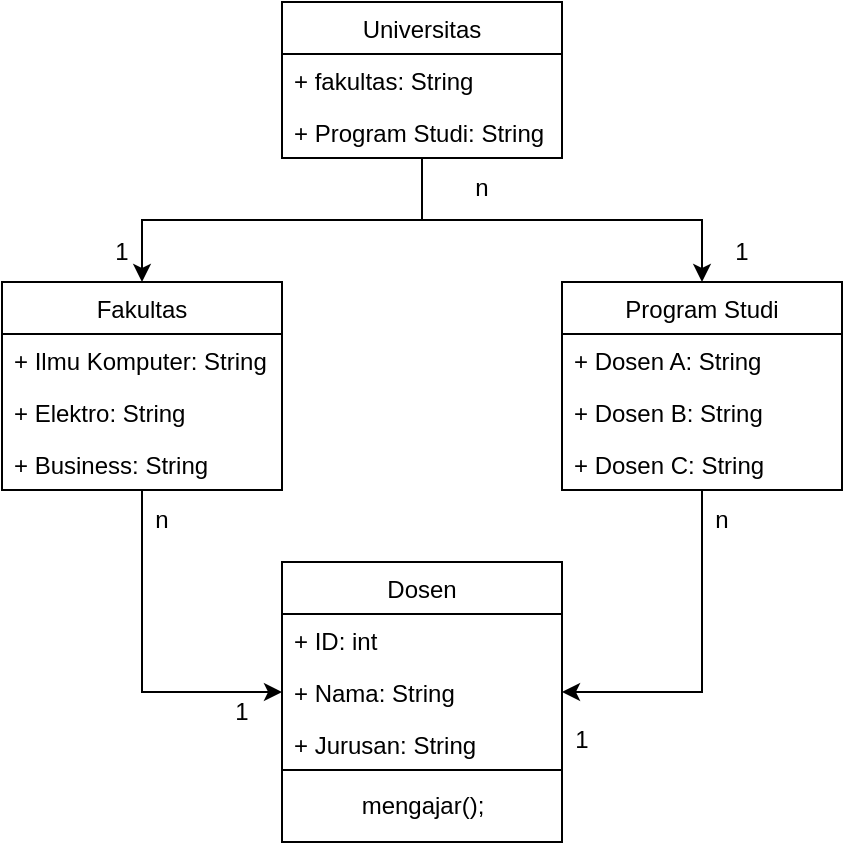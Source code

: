 <mxfile version="20.5.1" type="github">
  <diagram id="eWdC-86dBHNuWJpGipaH" name="Page-1">
    <mxGraphModel dx="868" dy="450" grid="1" gridSize="10" guides="1" tooltips="1" connect="1" arrows="1" fold="1" page="1" pageScale="1" pageWidth="850" pageHeight="1100" math="0" shadow="0">
      <root>
        <mxCell id="0" />
        <mxCell id="1" parent="0" />
        <mxCell id="wJW_Ee0WlHm287KH-RVb-17" style="edgeStyle=orthogonalEdgeStyle;rounded=0;orthogonalLoop=1;jettySize=auto;html=1;entryX=0.5;entryY=0;entryDx=0;entryDy=0;" edge="1" parent="1" source="wJW_Ee0WlHm287KH-RVb-1" target="wJW_Ee0WlHm287KH-RVb-9">
          <mxGeometry relative="1" as="geometry" />
        </mxCell>
        <mxCell id="wJW_Ee0WlHm287KH-RVb-18" style="edgeStyle=orthogonalEdgeStyle;rounded=0;orthogonalLoop=1;jettySize=auto;html=1;entryX=0.5;entryY=0;entryDx=0;entryDy=0;" edge="1" parent="1" source="wJW_Ee0WlHm287KH-RVb-1" target="wJW_Ee0WlHm287KH-RVb-5">
          <mxGeometry relative="1" as="geometry" />
        </mxCell>
        <mxCell id="wJW_Ee0WlHm287KH-RVb-1" value="Universitas" style="swimlane;fontStyle=0;childLayout=stackLayout;horizontal=1;startSize=26;fillColor=none;horizontalStack=0;resizeParent=1;resizeParentMax=0;resizeLast=0;collapsible=1;marginBottom=0;" vertex="1" parent="1">
          <mxGeometry x="400" y="240" width="140" height="78" as="geometry" />
        </mxCell>
        <mxCell id="wJW_Ee0WlHm287KH-RVb-2" value="+ fakultas: String&#xa;" style="text;strokeColor=none;fillColor=none;align=left;verticalAlign=top;spacingLeft=4;spacingRight=4;overflow=hidden;rotatable=0;points=[[0,0.5],[1,0.5]];portConstraint=eastwest;" vertex="1" parent="wJW_Ee0WlHm287KH-RVb-1">
          <mxGeometry y="26" width="140" height="26" as="geometry" />
        </mxCell>
        <mxCell id="wJW_Ee0WlHm287KH-RVb-3" value="+ Program Studi: String" style="text;strokeColor=none;fillColor=none;align=left;verticalAlign=top;spacingLeft=4;spacingRight=4;overflow=hidden;rotatable=0;points=[[0,0.5],[1,0.5]];portConstraint=eastwest;" vertex="1" parent="wJW_Ee0WlHm287KH-RVb-1">
          <mxGeometry y="52" width="140" height="26" as="geometry" />
        </mxCell>
        <mxCell id="wJW_Ee0WlHm287KH-RVb-23" style="edgeStyle=orthogonalEdgeStyle;rounded=0;orthogonalLoop=1;jettySize=auto;html=1;entryX=1;entryY=0.5;entryDx=0;entryDy=0;" edge="1" parent="1" source="wJW_Ee0WlHm287KH-RVb-5" target="wJW_Ee0WlHm287KH-RVb-15">
          <mxGeometry relative="1" as="geometry" />
        </mxCell>
        <mxCell id="wJW_Ee0WlHm287KH-RVb-5" value="Program Studi" style="swimlane;fontStyle=0;childLayout=stackLayout;horizontal=1;startSize=26;fillColor=none;horizontalStack=0;resizeParent=1;resizeParentMax=0;resizeLast=0;collapsible=1;marginBottom=0;" vertex="1" parent="1">
          <mxGeometry x="540" y="380" width="140" height="104" as="geometry" />
        </mxCell>
        <mxCell id="wJW_Ee0WlHm287KH-RVb-6" value="+ Dosen A: String" style="text;strokeColor=none;fillColor=none;align=left;verticalAlign=top;spacingLeft=4;spacingRight=4;overflow=hidden;rotatable=0;points=[[0,0.5],[1,0.5]];portConstraint=eastwest;" vertex="1" parent="wJW_Ee0WlHm287KH-RVb-5">
          <mxGeometry y="26" width="140" height="26" as="geometry" />
        </mxCell>
        <mxCell id="wJW_Ee0WlHm287KH-RVb-8" value="+ Dosen B: String" style="text;strokeColor=none;fillColor=none;align=left;verticalAlign=top;spacingLeft=4;spacingRight=4;overflow=hidden;rotatable=0;points=[[0,0.5],[1,0.5]];portConstraint=eastwest;" vertex="1" parent="wJW_Ee0WlHm287KH-RVb-5">
          <mxGeometry y="52" width="140" height="26" as="geometry" />
        </mxCell>
        <mxCell id="wJW_Ee0WlHm287KH-RVb-7" value="+ Dosen C: String" style="text;strokeColor=none;fillColor=none;align=left;verticalAlign=top;spacingLeft=4;spacingRight=4;overflow=hidden;rotatable=0;points=[[0,0.5],[1,0.5]];portConstraint=eastwest;" vertex="1" parent="wJW_Ee0WlHm287KH-RVb-5">
          <mxGeometry y="78" width="140" height="26" as="geometry" />
        </mxCell>
        <mxCell id="wJW_Ee0WlHm287KH-RVb-22" style="edgeStyle=orthogonalEdgeStyle;rounded=0;orthogonalLoop=1;jettySize=auto;html=1;entryX=0;entryY=0.5;entryDx=0;entryDy=0;" edge="1" parent="1" source="wJW_Ee0WlHm287KH-RVb-9" target="wJW_Ee0WlHm287KH-RVb-15">
          <mxGeometry relative="1" as="geometry" />
        </mxCell>
        <mxCell id="wJW_Ee0WlHm287KH-RVb-9" value="Fakultas" style="swimlane;fontStyle=0;childLayout=stackLayout;horizontal=1;startSize=26;fillColor=none;horizontalStack=0;resizeParent=1;resizeParentMax=0;resizeLast=0;collapsible=1;marginBottom=0;" vertex="1" parent="1">
          <mxGeometry x="260" y="380" width="140" height="104" as="geometry">
            <mxRectangle x="260" y="380" width="90" height="30" as="alternateBounds" />
          </mxGeometry>
        </mxCell>
        <mxCell id="wJW_Ee0WlHm287KH-RVb-10" value="+ Ilmu Komputer: String&#xa;" style="text;strokeColor=none;fillColor=none;align=left;verticalAlign=top;spacingLeft=4;spacingRight=4;overflow=hidden;rotatable=0;points=[[0,0.5],[1,0.5]];portConstraint=eastwest;" vertex="1" parent="wJW_Ee0WlHm287KH-RVb-9">
          <mxGeometry y="26" width="140" height="26" as="geometry" />
        </mxCell>
        <mxCell id="wJW_Ee0WlHm287KH-RVb-11" value="+ Elektro: String" style="text;strokeColor=none;fillColor=none;align=left;verticalAlign=top;spacingLeft=4;spacingRight=4;overflow=hidden;rotatable=0;points=[[0,0.5],[1,0.5]];portConstraint=eastwest;" vertex="1" parent="wJW_Ee0WlHm287KH-RVb-9">
          <mxGeometry y="52" width="140" height="26" as="geometry" />
        </mxCell>
        <mxCell id="wJW_Ee0WlHm287KH-RVb-12" value="+ Business: String" style="text;strokeColor=none;fillColor=none;align=left;verticalAlign=top;spacingLeft=4;spacingRight=4;overflow=hidden;rotatable=0;points=[[0,0.5],[1,0.5]];portConstraint=eastwest;" vertex="1" parent="wJW_Ee0WlHm287KH-RVb-9">
          <mxGeometry y="78" width="140" height="26" as="geometry" />
        </mxCell>
        <mxCell id="wJW_Ee0WlHm287KH-RVb-13" value="Dosen" style="swimlane;fontStyle=0;childLayout=stackLayout;horizontal=1;startSize=26;fillColor=none;horizontalStack=0;resizeParent=1;resizeParentMax=0;resizeLast=0;collapsible=1;marginBottom=0;" vertex="1" parent="1">
          <mxGeometry x="400" y="520" width="140" height="104" as="geometry" />
        </mxCell>
        <mxCell id="wJW_Ee0WlHm287KH-RVb-14" value="+ ID: int" style="text;strokeColor=none;fillColor=none;align=left;verticalAlign=top;spacingLeft=4;spacingRight=4;overflow=hidden;rotatable=0;points=[[0,0.5],[1,0.5]];portConstraint=eastwest;" vertex="1" parent="wJW_Ee0WlHm287KH-RVb-13">
          <mxGeometry y="26" width="140" height="26" as="geometry" />
        </mxCell>
        <mxCell id="wJW_Ee0WlHm287KH-RVb-15" value="+ Nama: String" style="text;strokeColor=none;fillColor=none;align=left;verticalAlign=top;spacingLeft=4;spacingRight=4;overflow=hidden;rotatable=0;points=[[0,0.5],[1,0.5]];portConstraint=eastwest;" vertex="1" parent="wJW_Ee0WlHm287KH-RVb-13">
          <mxGeometry y="52" width="140" height="26" as="geometry" />
        </mxCell>
        <mxCell id="wJW_Ee0WlHm287KH-RVb-16" value="+ Jurusan: String" style="text;strokeColor=none;fillColor=none;align=left;verticalAlign=top;spacingLeft=4;spacingRight=4;overflow=hidden;rotatable=0;points=[[0,0.5],[1,0.5]];portConstraint=eastwest;" vertex="1" parent="wJW_Ee0WlHm287KH-RVb-13">
          <mxGeometry y="78" width="140" height="26" as="geometry" />
        </mxCell>
        <mxCell id="wJW_Ee0WlHm287KH-RVb-21" value="mengajar();" style="html=1;" vertex="1" parent="1">
          <mxGeometry x="400" y="624" width="140" height="36" as="geometry" />
        </mxCell>
        <mxCell id="wJW_Ee0WlHm287KH-RVb-24" value="n" style="text;html=1;strokeColor=none;fillColor=none;align=center;verticalAlign=middle;whiteSpace=wrap;rounded=0;" vertex="1" parent="1">
          <mxGeometry x="470" y="318" width="60" height="30" as="geometry" />
        </mxCell>
        <mxCell id="wJW_Ee0WlHm287KH-RVb-25" value="1" style="text;html=1;strokeColor=none;fillColor=none;align=center;verticalAlign=middle;whiteSpace=wrap;rounded=0;" vertex="1" parent="1">
          <mxGeometry x="600" y="350" width="60" height="30" as="geometry" />
        </mxCell>
        <mxCell id="wJW_Ee0WlHm287KH-RVb-26" value="1" style="text;html=1;strokeColor=none;fillColor=none;align=center;verticalAlign=middle;whiteSpace=wrap;rounded=0;" vertex="1" parent="1">
          <mxGeometry x="290" y="350" width="60" height="30" as="geometry" />
        </mxCell>
        <mxCell id="wJW_Ee0WlHm287KH-RVb-28" value="n" style="text;html=1;strokeColor=none;fillColor=none;align=center;verticalAlign=middle;whiteSpace=wrap;rounded=0;" vertex="1" parent="1">
          <mxGeometry x="590" y="484" width="60" height="30" as="geometry" />
        </mxCell>
        <mxCell id="wJW_Ee0WlHm287KH-RVb-31" value="1" style="text;html=1;strokeColor=none;fillColor=none;align=center;verticalAlign=middle;whiteSpace=wrap;rounded=0;" vertex="1" parent="1">
          <mxGeometry x="520" y="594" width="60" height="30" as="geometry" />
        </mxCell>
        <mxCell id="wJW_Ee0WlHm287KH-RVb-32" value="n" style="text;html=1;strokeColor=none;fillColor=none;align=center;verticalAlign=middle;whiteSpace=wrap;rounded=0;" vertex="1" parent="1">
          <mxGeometry x="310" y="484" width="60" height="30" as="geometry" />
        </mxCell>
        <mxCell id="wJW_Ee0WlHm287KH-RVb-33" value="1" style="text;html=1;strokeColor=none;fillColor=none;align=center;verticalAlign=middle;whiteSpace=wrap;rounded=0;" vertex="1" parent="1">
          <mxGeometry x="350" y="580" width="60" height="30" as="geometry" />
        </mxCell>
      </root>
    </mxGraphModel>
  </diagram>
</mxfile>
